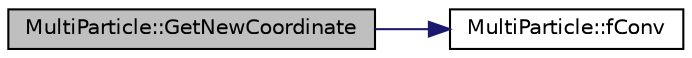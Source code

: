 digraph "MultiParticle::GetNewCoordinate"
{
 // LATEX_PDF_SIZE
  edge [fontname="Helvetica",fontsize="10",labelfontname="Helvetica",labelfontsize="10"];
  node [fontname="Helvetica",fontsize="10",shape=record];
  rankdir="LR";
  Node1 [label="MultiParticle::GetNewCoordinate",height=0.2,width=0.4,color="black", fillcolor="grey75", style="filled", fontcolor="black",tooltip=" "];
  Node1 -> Node2 [color="midnightblue",fontsize="10",style="solid",fontname="Helvetica"];
  Node2 [label="MultiParticle::fConv",height=0.2,width=0.4,color="black", fillcolor="white", style="filled",URL="$classMultiParticle.html#a87e1a2dfbde495e43087017b411bf951",tooltip="合力 Fをベクトル Fに変換する"];
}
